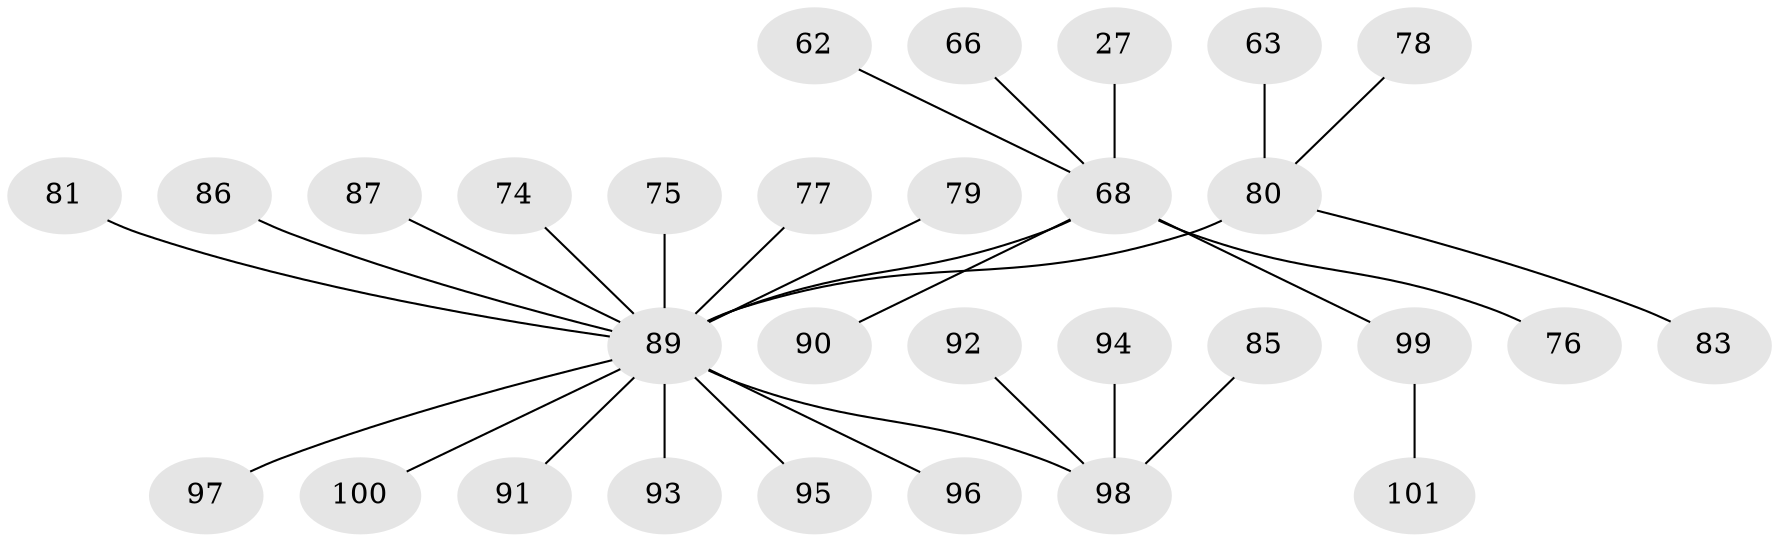 // original degree distribution, {5: 0.019801980198019802, 4: 0.07920792079207921, 7: 0.009900990099009901, 1: 0.49504950495049505, 2: 0.2079207920792079, 3: 0.1485148514851485, 6: 0.039603960396039604}
// Generated by graph-tools (version 1.1) at 2025/45/03/04/25 21:45:10]
// undirected, 30 vertices, 29 edges
graph export_dot {
graph [start="1"]
  node [color=gray90,style=filled];
  27;
  62 [super="+41"];
  63;
  66;
  68 [super="+3+53"];
  74;
  75 [super="+65"];
  76;
  77;
  78;
  79;
  80 [super="+25+36"];
  81;
  83 [super="+30+26+44+58"];
  85 [super="+56+70"];
  86;
  87;
  89 [super="+71+50+33+73"];
  90;
  91 [super="+88"];
  92;
  93;
  94;
  95;
  96;
  97 [super="+67"];
  98 [super="+64+69+72+82+84"];
  99 [super="+40+46"];
  100;
  101;
  27 -- 68;
  62 -- 68;
  63 -- 80;
  66 -- 68;
  68 -- 76;
  68 -- 99 [weight=2];
  68 -- 89 [weight=2];
  68 -- 90;
  74 -- 89;
  75 -- 89;
  77 -- 89;
  78 -- 80;
  79 -- 89;
  80 -- 89 [weight=3];
  80 -- 83;
  81 -- 89;
  85 -- 98;
  86 -- 89;
  87 -- 89;
  89 -- 96;
  89 -- 95;
  89 -- 100;
  89 -- 93;
  89 -- 97;
  89 -- 91;
  89 -- 98 [weight=2];
  92 -- 98;
  94 -- 98;
  99 -- 101;
}
